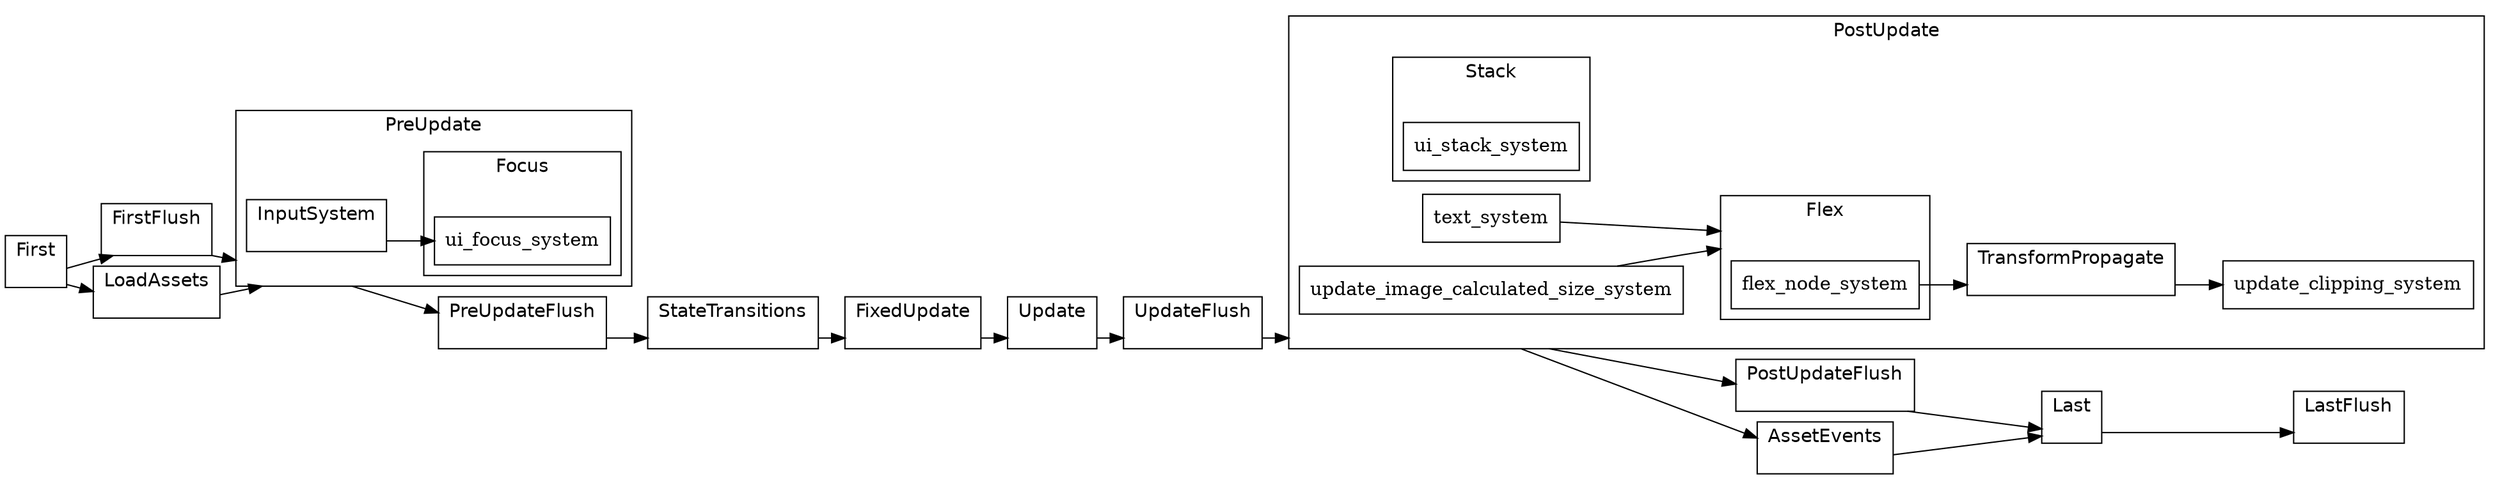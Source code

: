digraph "schedule" {
	"compound"="true";
	"splines"="spline";
	"rankdir"="LR";
	"bgcolor"="white";
	"fontname"="Helvetica";
	node ["shape"="box", "style"="filled", "fillcolor"="white", "color"="black"];
	edge ["color"="black"];
	subgraph "clusternode_Set(0)" {
		"label"="Update";
		"bgcolor"="white";
		"set_marker_node_Set(0)" ["style"="invis", "label"="", "height"="0", "shape"="point"]
	}
	
	subgraph "clusternode_Set(2)" {
		"label"="FirstFlush";
		"bgcolor"="white";
		"set_marker_node_Set(2)" ["style"="invis", "label"="", "height"="0", "shape"="point"]
	}
	
	subgraph "clusternode_Set(3)" {
		"label"="PreUpdateFlush";
		"bgcolor"="white";
		"set_marker_node_Set(3)" ["style"="invis", "label"="", "height"="0", "shape"="point"]
	}
	
	subgraph "clusternode_Set(4)" {
		"label"="UpdateFlush";
		"bgcolor"="white";
		"set_marker_node_Set(4)" ["style"="invis", "label"="", "height"="0", "shape"="point"]
	}
	
	subgraph "clusternode_Set(5)" {
		"label"="PostUpdateFlush";
		"bgcolor"="white";
		"set_marker_node_Set(5)" ["style"="invis", "label"="", "height"="0", "shape"="point"]
	}
	
	subgraph "clusternode_Set(6)" {
		"label"="LastFlush";
		"bgcolor"="white";
		"set_marker_node_Set(6)" ["style"="invis", "label"="", "height"="0", "shape"="point"]
	}
	
	subgraph "clusternode_Set(7)" {
		"label"="First";
		"bgcolor"="white";
		"set_marker_node_Set(7)" ["style"="invis", "label"="", "height"="0", "shape"="point"]
	}
	
	subgraph "clusternode_Set(8)" {
		"label"="PreUpdate";
		"bgcolor"="white";
		"set_marker_node_Set(8)" ["style"="invis", "label"="", "height"="0", "shape"="point"]
		subgraph "clusternode_Set(24)" {
			"label"="InputSystem";
			"bgcolor"="white";
			"set_marker_node_Set(24)" ["style"="invis", "label"="", "height"="0", "shape"="point"]
		}
		
		subgraph "clusternode_Set(115)" {
			"label"="Focus";
			"bgcolor"="white";
			"set_marker_node_Set(115)" ["style"="invis", "label"="", "height"="0", "shape"="point"]
			"node_System(95)" ["label"="ui_focus_system"]
		}
		
	}
	
	subgraph "clusternode_Set(9)" {
		"label"="StateTransitions";
		"bgcolor"="white";
		"set_marker_node_Set(9)" ["style"="invis", "label"="", "height"="0", "shape"="point"]
	}
	
	subgraph "clusternode_Set(10)" {
		"label"="FixedUpdate";
		"bgcolor"="white";
		"set_marker_node_Set(10)" ["style"="invis", "label"="", "height"="0", "shape"="point"]
	}
	
	subgraph "clusternode_Set(11)" {
		"label"="PostUpdate";
		"bgcolor"="white";
		"set_marker_node_Set(11)" ["style"="invis", "label"="", "height"="0", "shape"="point"]
		subgraph "clusternode_Set(20)" {
			"label"="TransformPropagate";
			"bgcolor"="white";
			"set_marker_node_Set(20)" ["style"="invis", "label"="", "height"="0", "shape"="point"]
		}
		
		subgraph "clusternode_Set(116)" {
			"label"="Flex";
			"bgcolor"="white";
			"set_marker_node_Set(116)" ["style"="invis", "label"="", "height"="0", "shape"="point"]
			"node_System(98)" ["label"="flex_node_system"]
		}
		
		subgraph "clusternode_Set(117)" {
			"label"="Stack";
			"bgcolor"="white";
			"set_marker_node_Set(117)" ["style"="invis", "label"="", "height"="0", "shape"="point"]
			"node_System(99)" ["label"="ui_stack_system"]
		}
		
		"node_System(96)" ["label"="text_system"]
		"node_System(97)" ["label"="update_image_calculated_size_system"]
		"node_System(100)" ["label"="update_clipping_system"]
	}
	
	subgraph "clusternode_Set(12)" {
		"label"="Last";
		"bgcolor"="white";
		"set_marker_node_Set(12)" ["style"="invis", "label"="", "height"="0", "shape"="point"]
	}
	
	subgraph "clusternode_Set(58)" {
		"label"="LoadAssets";
		"bgcolor"="white";
		"set_marker_node_Set(58)" ["style"="invis", "label"="", "height"="0", "shape"="point"]
	}
	
	subgraph "clusternode_Set(59)" {
		"label"="AssetEvents";
		"bgcolor"="white";
		"set_marker_node_Set(59)" ["style"="invis", "label"="", "height"="0", "shape"="point"]
	}
	
	"set_marker_node_Set(7)" -> "set_marker_node_Set(2)" ["lhead"="clusternode_Set(2)", "ltail"="clusternode_Set(7)"]
	"set_marker_node_Set(2)" -> "set_marker_node_Set(8)" ["lhead"="clusternode_Set(8)", "ltail"="clusternode_Set(2)"]
	"set_marker_node_Set(8)" -> "set_marker_node_Set(3)" ["lhead"="clusternode_Set(3)", "ltail"="clusternode_Set(8)"]
	"set_marker_node_Set(3)" -> "set_marker_node_Set(9)" ["lhead"="clusternode_Set(9)", "ltail"="clusternode_Set(3)"]
	"set_marker_node_Set(9)" -> "set_marker_node_Set(10)" ["lhead"="clusternode_Set(10)", "ltail"="clusternode_Set(9)"]
	"set_marker_node_Set(10)" -> "set_marker_node_Set(0)" ["lhead"="clusternode_Set(0)", "ltail"="clusternode_Set(10)"]
	"set_marker_node_Set(0)" -> "set_marker_node_Set(4)" ["lhead"="clusternode_Set(4)", "ltail"="clusternode_Set(0)"]
	"set_marker_node_Set(4)" -> "set_marker_node_Set(11)" ["lhead"="clusternode_Set(11)", "ltail"="clusternode_Set(4)"]
	"set_marker_node_Set(11)" -> "set_marker_node_Set(5)" ["lhead"="clusternode_Set(5)", "ltail"="clusternode_Set(11)"]
	"set_marker_node_Set(5)" -> "set_marker_node_Set(12)" ["lhead"="clusternode_Set(12)", "ltail"="clusternode_Set(5)"]
	"set_marker_node_Set(12)" -> "set_marker_node_Set(6)" ["lhead"="clusternode_Set(6)", "ltail"="clusternode_Set(12)"]
	"set_marker_node_Set(58)" -> "set_marker_node_Set(8)" ["lhead"="clusternode_Set(8)", "ltail"="clusternode_Set(58)"]
	"set_marker_node_Set(7)" -> "set_marker_node_Set(58)" ["lhead"="clusternode_Set(58)", "ltail"="clusternode_Set(7)"]
	"set_marker_node_Set(11)" -> "set_marker_node_Set(59)" ["lhead"="clusternode_Set(59)", "ltail"="clusternode_Set(11)"]
	"set_marker_node_Set(59)" -> "set_marker_node_Set(12)" ["lhead"="clusternode_Set(12)", "ltail"="clusternode_Set(59)"]
	"set_marker_node_Set(24)" -> "node_System(95)" ["lhead"="", "ltail"="clusternode_Set(24)"]
	"node_System(96)" -> "set_marker_node_Set(116)" ["lhead"="clusternode_Set(116)", "ltail"=""]
	"node_System(97)" -> "set_marker_node_Set(116)" ["lhead"="clusternode_Set(116)", "ltail"=""]
	"node_System(98)" -> "set_marker_node_Set(20)" ["lhead"="clusternode_Set(20)", "ltail"=""]
	"set_marker_node_Set(20)" -> "node_System(100)" ["lhead"="", "ltail"="clusternode_Set(20)"]
}
